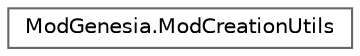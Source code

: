 digraph "Graphical Class Hierarchy"
{
 // LATEX_PDF_SIZE
  bgcolor="transparent";
  edge [fontname=Helvetica,fontsize=10,labelfontname=Helvetica,labelfontsize=10];
  node [fontname=Helvetica,fontsize=10,shape=box,height=0.2,width=0.4];
  rankdir="LR";
  Node0 [label="ModGenesia.ModCreationUtils",height=0.2,width=0.4,color="grey40", fillcolor="white", style="filled",URL="$class_mod_genesia_1_1_mod_creation_utils.html",tooltip=" "];
}
